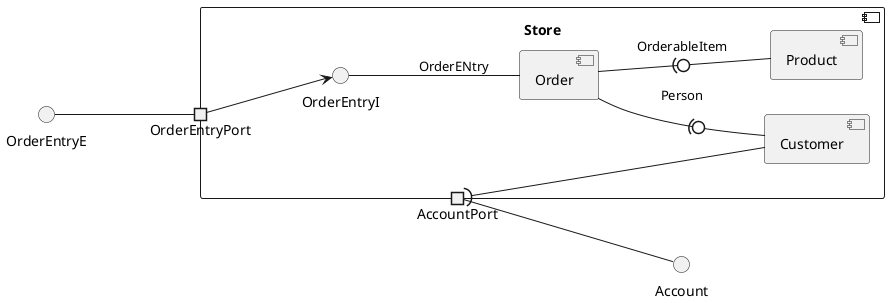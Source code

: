 @startuml
skinparam componentStyle uml2
left to right direction

component Store {
    component Order
    component Customer
    component Product    
    interface OrderEntryI
    portIn OrderEntryPort
    portOut AccountPort
}

interface OrderEntryE

interface Account

OrderEntryE -- OrderEntryPort
OrderEntryPort --> OrderEntryI
OrderEntryI -- Order: OrderENtry
Order -(0- Product: OrderableItem
Order -(0- Customer: Person
Customer -( AccountPort
AccountPort -- Account

@enduml